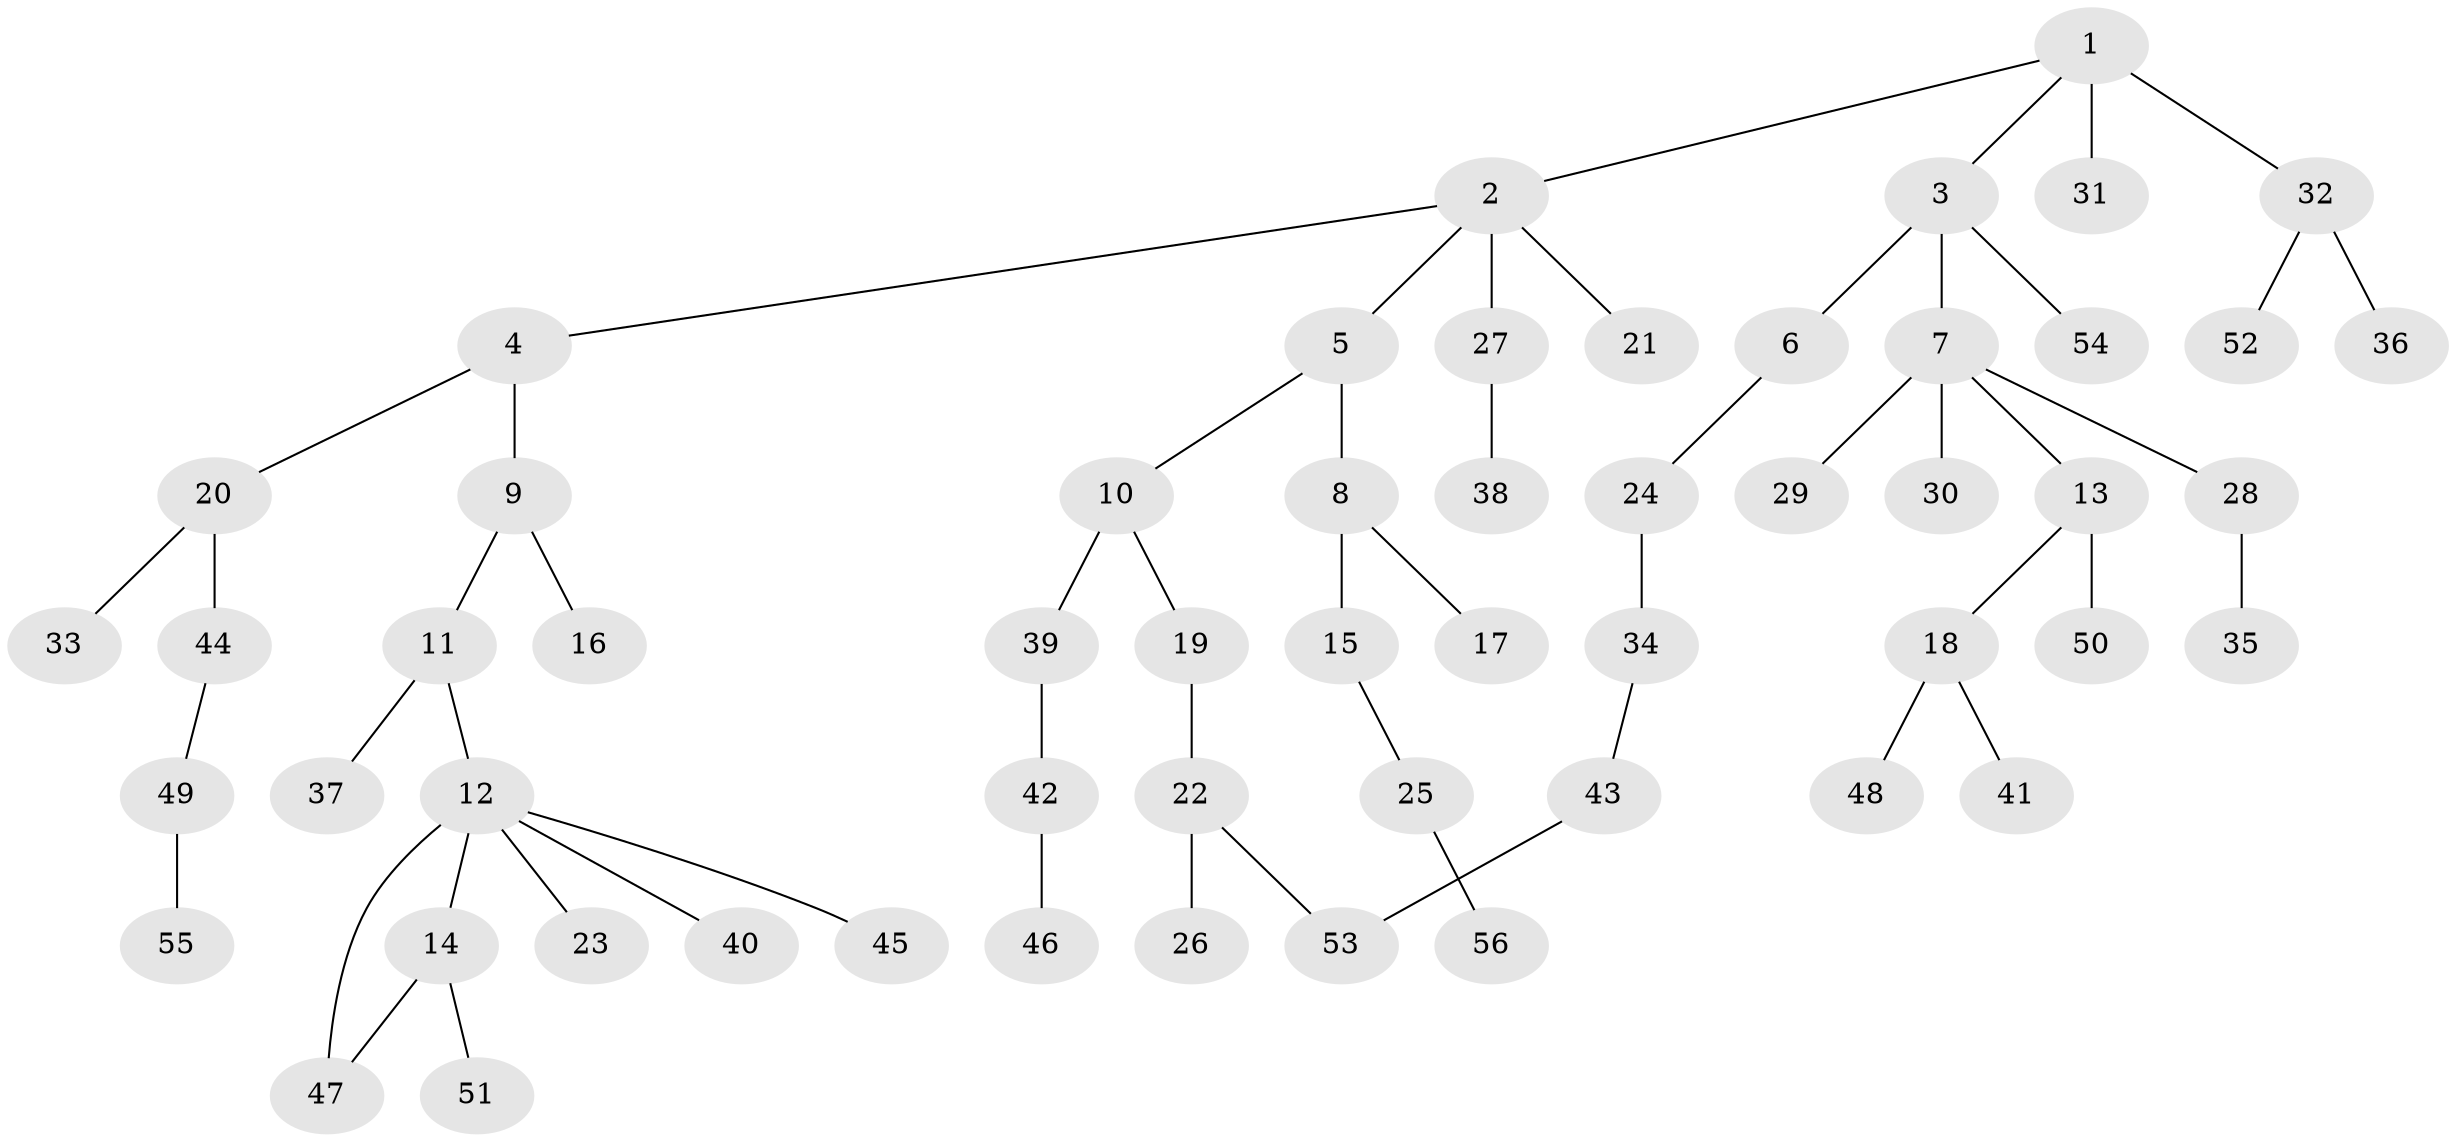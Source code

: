 // original degree distribution, {4: 0.1, 3: 0.18181818181818182, 5: 0.01818181818181818, 2: 0.2818181818181818, 1: 0.41818181818181815}
// Generated by graph-tools (version 1.1) at 2025/34/03/09/25 02:34:16]
// undirected, 56 vertices, 57 edges
graph export_dot {
graph [start="1"]
  node [color=gray90,style=filled];
  1;
  2;
  3;
  4;
  5;
  6;
  7;
  8;
  9;
  10;
  11;
  12;
  13;
  14;
  15;
  16;
  17;
  18;
  19;
  20;
  21;
  22;
  23;
  24;
  25;
  26;
  27;
  28;
  29;
  30;
  31;
  32;
  33;
  34;
  35;
  36;
  37;
  38;
  39;
  40;
  41;
  42;
  43;
  44;
  45;
  46;
  47;
  48;
  49;
  50;
  51;
  52;
  53;
  54;
  55;
  56;
  1 -- 2 [weight=1.0];
  1 -- 3 [weight=1.0];
  1 -- 31 [weight=2.0];
  1 -- 32 [weight=1.0];
  2 -- 4 [weight=1.0];
  2 -- 5 [weight=1.0];
  2 -- 21 [weight=1.0];
  2 -- 27 [weight=1.0];
  3 -- 6 [weight=1.0];
  3 -- 7 [weight=1.0];
  3 -- 54 [weight=1.0];
  4 -- 9 [weight=1.0];
  4 -- 20 [weight=1.0];
  5 -- 8 [weight=1.0];
  5 -- 10 [weight=1.0];
  6 -- 24 [weight=1.0];
  7 -- 13 [weight=1.0];
  7 -- 28 [weight=1.0];
  7 -- 29 [weight=1.0];
  7 -- 30 [weight=1.0];
  8 -- 15 [weight=1.0];
  8 -- 17 [weight=2.0];
  9 -- 11 [weight=1.0];
  9 -- 16 [weight=1.0];
  10 -- 19 [weight=1.0];
  10 -- 39 [weight=2.0];
  11 -- 12 [weight=1.0];
  11 -- 37 [weight=1.0];
  12 -- 14 [weight=3.0];
  12 -- 23 [weight=1.0];
  12 -- 40 [weight=1.0];
  12 -- 45 [weight=1.0];
  12 -- 47 [weight=1.0];
  13 -- 18 [weight=1.0];
  13 -- 50 [weight=1.0];
  14 -- 47 [weight=1.0];
  14 -- 51 [weight=1.0];
  15 -- 25 [weight=1.0];
  18 -- 41 [weight=1.0];
  18 -- 48 [weight=1.0];
  19 -- 22 [weight=2.0];
  20 -- 33 [weight=1.0];
  20 -- 44 [weight=1.0];
  22 -- 26 [weight=1.0];
  22 -- 53 [weight=1.0];
  24 -- 34 [weight=1.0];
  25 -- 56 [weight=1.0];
  27 -- 38 [weight=1.0];
  28 -- 35 [weight=2.0];
  32 -- 36 [weight=2.0];
  32 -- 52 [weight=1.0];
  34 -- 43 [weight=1.0];
  39 -- 42 [weight=1.0];
  42 -- 46 [weight=1.0];
  43 -- 53 [weight=1.0];
  44 -- 49 [weight=1.0];
  49 -- 55 [weight=2.0];
}
